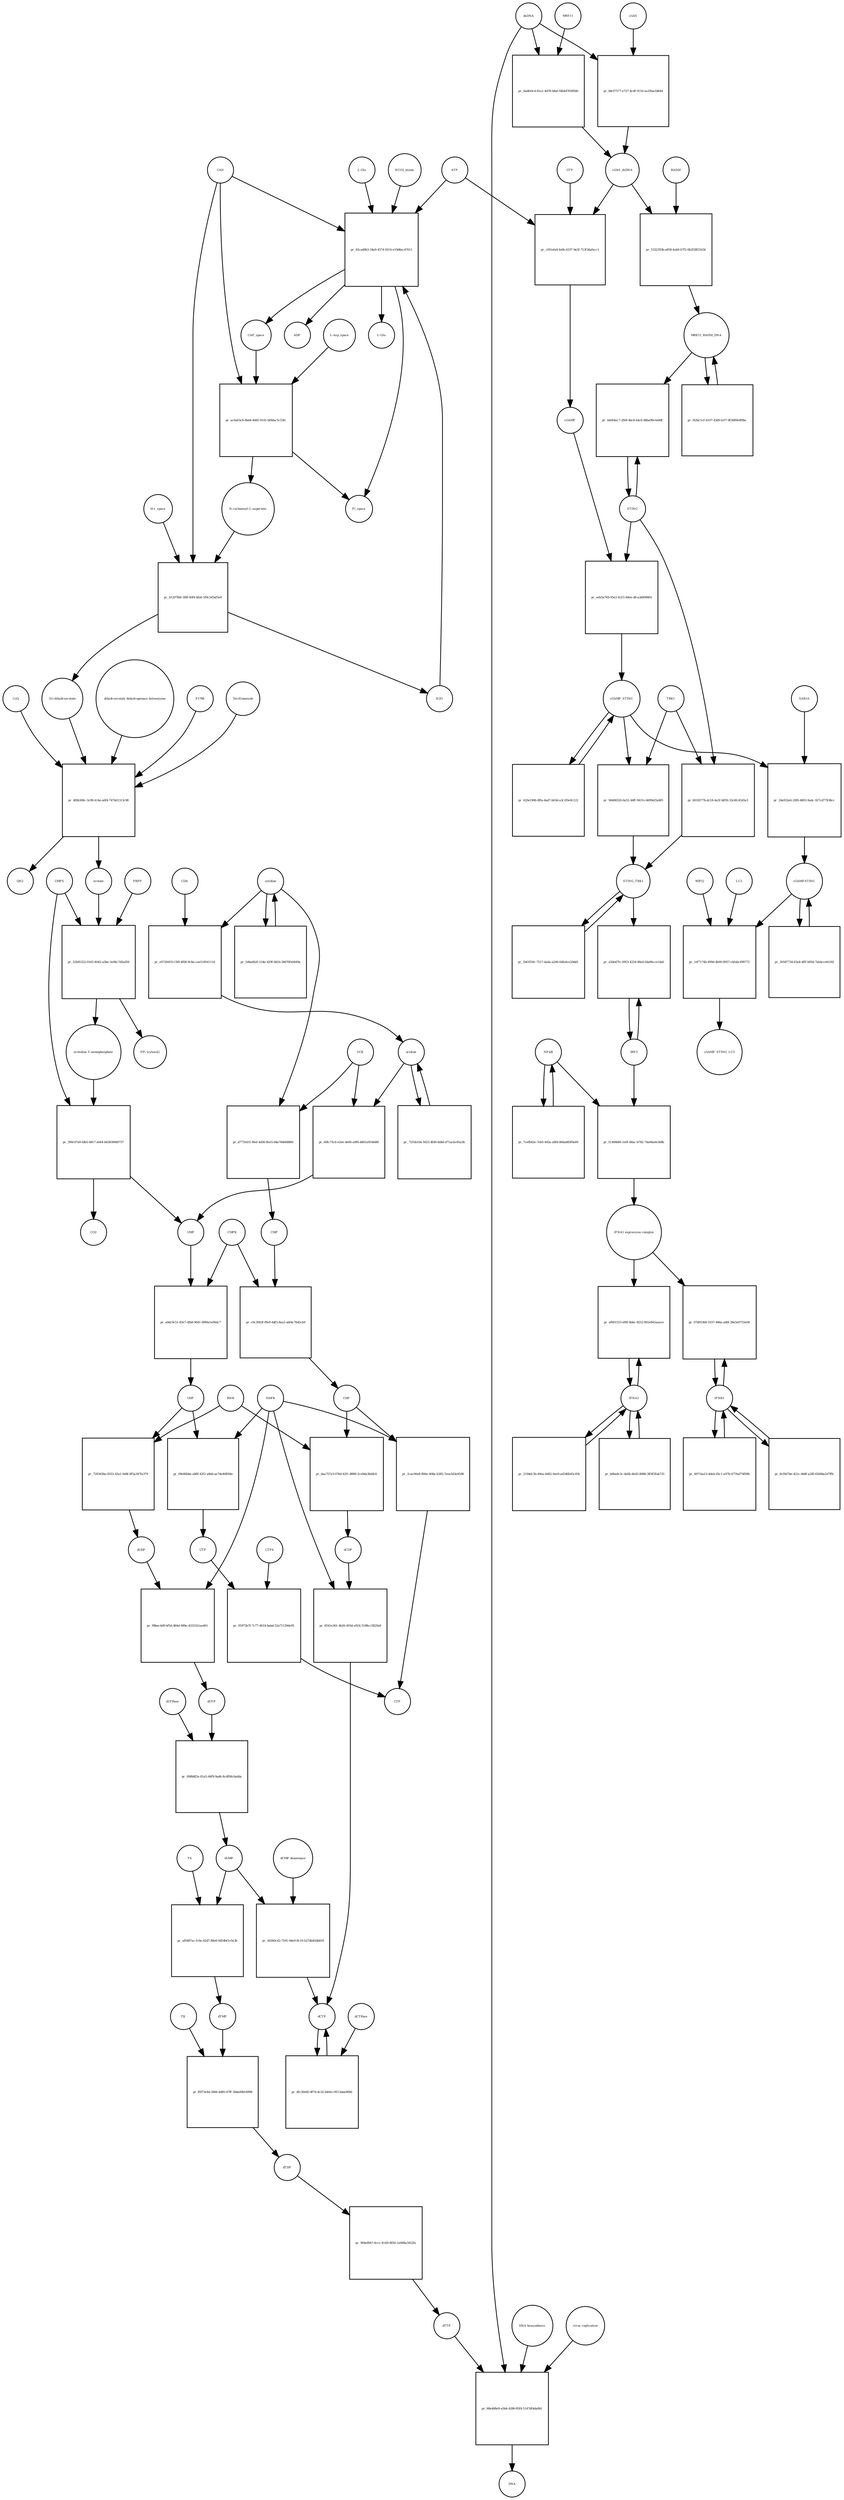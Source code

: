 strict digraph  {
"L-Gln" [annotation="", bipartite=0, cls="simple chemical", fontsize=4, label="L-Gln", shape=circle];
"pr_82ca48b3-34a9-4574-9214-e19d6ec47611" [annotation="", bipartite=1, cls=process, fontsize=4, label="pr_82ca48b3-34a9-4574-9214-e19d6ec47611", shape=square];
CAP_space [annotation="", bipartite=0, cls="simple chemical", fontsize=4, label=CAP_space, shape=circle];
CAD [annotation="", bipartite=0, cls=macromolecule, fontsize=4, label=CAD, shape=circle];
HCO3_minus [annotation="", bipartite=0, cls="simple chemical", fontsize=4, label=HCO3_minus, shape=circle];
H2O [annotation="", bipartite=0, cls="simple chemical", fontsize=4, label=H2O, shape=circle];
ATP [annotation="", bipartite=0, cls="simple chemical", fontsize=4, label=ATP, shape=circle];
"L-Glu" [annotation="", bipartite=0, cls="simple chemical", fontsize=4, label="L-Glu", shape=circle];
ADP [annotation="", bipartite=0, cls="simple chemical", fontsize=4, label=ADP, shape=circle];
Pi_space [annotation="", bipartite=0, cls="simple chemical", fontsize=4, label=Pi_space, shape=circle];
cytidine [annotation="", bipartite=0, cls="simple chemical", fontsize=4, label=cytidine, shape=circle];
"pr_e9720d19-c5f8-4f08-9c8a-cee51854111d" [annotation="", bipartite=1, cls=process, fontsize=4, label="pr_e9720d19-c5f8-4f08-9c8a-cee51854111d", shape=square];
uridine [annotation="", bipartite=0, cls="simple chemical", fontsize=4, label=uridine, shape=circle];
CDA [annotation="", bipartite=0, cls=macromolecule, fontsize=4, label=CDA, shape=circle];
"pr_60fc73cb-e2ee-4e60-a9f8-4861a9556d6f" [annotation="", bipartite=1, cls=process, fontsize=4, label="pr_60fc73cb-e2ee-4e60-a9f8-4861a9556d6f", shape=square];
UMP [annotation="", bipartite=0, cls="simple chemical", fontsize=4, label=UMP, shape=circle];
UCK [annotation="", bipartite=0, cls=macromolecule, fontsize=4, label=UCK, shape=circle];
"pr_d7735d31-f6ef-4d36-8ee5-d4a784668860" [annotation="", bipartite=1, cls=process, fontsize=4, label="pr_d7735d31-f6ef-4d36-8ee5-d4a784668860", shape=square];
CMP [annotation="", bipartite=0, cls="simple chemical", fontsize=4, label=CMP, shape=circle];
"pr_7255b104-5023-4fd9-8d4d-d71acbc65a3b" [annotation="", bipartite=1, cls=process, fontsize=4, label="pr_7255b104-5023-4fd9-8d4d-d71acbc65a3b", shape=square];
"pr_5d4a6b2f-124e-429f-9d1b-58670fa9449a" [annotation="", bipartite=1, cls=process, fontsize=4, label="pr_5d4a6b2f-124e-429f-9d1b-58670fa9449a", shape=square];
"pr_a0dc9c51-83e7-4fb8-9641-6f80a1e944c7" [annotation="", bipartite=1, cls=process, fontsize=4, label="pr_a0dc9c51-83e7-4fb8-9641-6f80a1e944c7", shape=square];
UDP [annotation="", bipartite=0, cls="simple chemical", fontsize=4, label=UDP, shape=circle];
CMPK [annotation="", bipartite=0, cls=macromolecule, fontsize=4, label=CMPK, shape=circle];
"pr_c0c3943f-f9e0-4df3-8aa3-abf4c76d2cb9" [annotation="", bipartite=1, cls=process, fontsize=4, label="pr_c0c3943f-f9e0-4df3-8aa3-abf4c76d2cb9", shape=square];
CDP [annotation="", bipartite=0, cls="simple chemical", fontsize=4, label=CDP, shape=circle];
"pr_09e86bbe-a88f-42f2-a8dd-ae74e46ff44e" [annotation="", bipartite=1, cls=process, fontsize=4, label="pr_09e86bbe-a88f-42f2-a8dd-ae74e46ff44e", shape=square];
UTP [annotation="", bipartite=0, cls="simple chemical", fontsize=4, label=UTP, shape=circle];
NDPK [annotation="", bipartite=0, cls=macromolecule, fontsize=4, label=NDPK, shape=circle];
"pr_2cac06e8-806e-408a-b385-7eea5d3e9598" [annotation="", bipartite=1, cls=process, fontsize=4, label="pr_2cac06e8-806e-408a-b385-7eea5d3e9598", shape=square];
CTP [annotation="", bipartite=0, cls="simple chemical", fontsize=4, label=CTP, shape=circle];
"pr_05972b7f-7c77-4614-babd-52a71129de95" [annotation="", bipartite=1, cls=process, fontsize=4, label="pr_05972b7f-7c77-4614-babd-52a71129de95", shape=square];
CTPS [annotation="", bipartite=0, cls=macromolecule, fontsize=4, label=CTPS, shape=circle];
"pr_729363be-0553-43a1-9d4f-8f5a347fa379" [annotation="", bipartite=1, cls=process, fontsize=4, label="pr_729363be-0553-43a1-9d4f-8f5a347fa379", shape=square];
dUDP [annotation="", bipartite=0, cls="simple chemical", fontsize=4, label=dUDP, shape=circle];
RNR [annotation="", bipartite=0, cls=macromolecule, fontsize=4, label=RNR, shape=circle];
"pr_98bec4d9-bf5d-484d-989e-43321b1ae461" [annotation="", bipartite=1, cls=process, fontsize=4, label="pr_98bec4d9-bf5d-484d-989e-43321b1ae461", shape=square];
dUTP [annotation="", bipartite=0, cls="simple chemical", fontsize=4, label=dUTP, shape=circle];
dCDP [annotation="", bipartite=0, cls="simple chemical", fontsize=4, label=dCDP, shape=circle];
"pr_8541a361-4b26-493d-a924-5188cc5820a9" [annotation="", bipartite=1, cls=process, fontsize=4, label="pr_8541a361-4b26-493d-a924-5188cc5820a9", shape=square];
dCTP [annotation="", bipartite=0, cls="simple chemical", fontsize=4, label=dCTP, shape=circle];
"pr_daa757e3-076d-42f1-8880-2ce9da3bd4c6" [annotation="", bipartite=1, cls=process, fontsize=4, label="pr_daa757e3-076d-42f1-8880-2ce9da3bd4c6", shape=square];
"pr_008b8f2e-81a5-44f9-9ad6-8cdf08c0adda" [annotation="", bipartite=1, cls=process, fontsize=4, label="pr_008b8f2e-81a5-44f9-9ad6-8cdf08c0adda", shape=square];
dUMP [annotation="", bipartite=0, cls="simple chemical", fontsize=4, label=dUMP, shape=circle];
dUTPase [annotation="", bipartite=0, cls=macromolecule, fontsize=4, label=dUTPase, shape=circle];
"pr_dfc36445-8f7d-4c32-b40d-c9513aba969d" [annotation="", bipartite=1, cls=process, fontsize=4, label="pr_dfc36445-8f7d-4c32-b40d-c9513aba969d", shape=square];
dCTPase [annotation="", bipartite=0, cls=macromolecule, fontsize=4, label=dCTPase, shape=circle];
"pr_44360c42-7591-44e9-8c10-b27db45db818" [annotation="", bipartite=1, cls=process, fontsize=4, label="pr_44360c42-7591-44e9-8c10-b27db45db818", shape=square];
"dCMP deaminase" [annotation="", bipartite=0, cls=macromolecule, fontsize=4, label="dCMP deaminase", shape=circle];
"pr_af6487ac-fc6e-42d7-88e6-9d54bf1c0a3b" [annotation="", bipartite=1, cls=process, fontsize=4, label="pr_af6487ac-fc6e-42d7-88e6-9d54bf1c0a3b", shape=square];
dTMP [annotation="", bipartite=0, cls="simple chemical", fontsize=4, label=dTMP, shape=circle];
TS [annotation="", bipartite=0, cls=macromolecule, fontsize=4, label=TS, shape=circle];
"pr_ff873e4d-2666-4d85-87ff-30da00b54998" [annotation="", bipartite=1, cls=process, fontsize=4, label="pr_ff873e4d-2666-4d85-87ff-30da00b54998", shape=square];
dTDP [annotation="", bipartite=0, cls="simple chemical", fontsize=4, label=dTDP, shape=circle];
TK [annotation="", bipartite=0, cls=macromolecule, fontsize=4, label=TK, shape=circle];
"pr_904ef847-0ccc-4149-9650-1e068a3452fa" [annotation="", bipartite=1, cls=process, fontsize=4, label="pr_904ef847-0ccc-4149-9650-1e068a3452fa", shape=square];
dTTP [annotation="", bipartite=0, cls="simple chemical", fontsize=4, label=dTTP, shape=circle];
dsDNA [annotation="", bipartite=0, cls="simple chemical", fontsize=4, label=dsDNA, shape=circle];
"pr_b8cf7577-e727-4cdf-9116-aa1f6acfd644" [annotation="", bipartite=1, cls=process, fontsize=4, label="pr_b8cf7577-e727-4cdf-9116-aa1f6acfd644", shape=square];
cGAS [annotation="", bipartite=0, cls=macromolecule, fontsize=4, label=cGAS, shape=circle];
cGAS_dsDNA [annotation="", bipartite=0, cls=complex, fontsize=4, label=cGAS_dsDNA, shape=circle];
"pr_cf41efa8-fe6b-4337-9e5f-713f34afacc1" [annotation="", bipartite=1, cls=process, fontsize=4, label="pr_cf41efa8-fe6b-4337-9e5f-713f34afacc1", shape=square];
GTP [annotation="", bipartite=0, cls="simple chemical", fontsize=4, label=GTP, shape=circle];
cGAMP [annotation="", bipartite=0, cls="simple chemical", fontsize=4, label=cGAMP, shape=circle];
"pr_eeb5a769-95e2-4215-9dee-dfca3d4984f4" [annotation="", bipartite=1, cls=process, fontsize=4, label="pr_eeb5a769-95e2-4215-9dee-dfca3d4984f4", shape=square];
STING [annotation="", bipartite=0, cls="macromolecule multimer", fontsize=4, label=STING, shape=circle];
cGAMP_STING [annotation="", bipartite=0, cls=complex, fontsize=4, label=cGAMP_STING, shape=circle];
TBK1 [annotation="", bipartite=0, cls=macromolecule, fontsize=4, label=TBK1, shape=circle];
"pr_94408320-0a52-44ff-9419-c4699ef2e6f0" [annotation="", bipartite=1, cls=process, fontsize=4, label="pr_94408320-0a52-44ff-9419-c4699ef2e6f0", shape=square];
STING_TBK1 [annotation="", bipartite=0, cls=complex, fontsize=4, label=STING_TBK1, shape=circle];
"pr_420e1906-8ffa-4ad7-b03d-a3c1f0e9c122" [annotation="", bipartite=1, cls=process, fontsize=4, label="pr_420e1906-8ffa-4ad7-b03d-a3c1f0e9c122", shape=square];
"pr_1b61f50c-7517-4a6a-a206-64fa6ce29dd1" [annotation="", bipartite=1, cls=process, fontsize=4, label="pr_1b61f50c-7517-4a6a-a206-64fa6ce29dd1", shape=square];
"NF-kB" [annotation="", bipartite=0, cls=complex, fontsize=4, label="NF-kB", shape=circle];
"pr_7cefb42e-7eb5-492a-a8fd-80da883f0a69" [annotation="", bipartite=1, cls=process, fontsize=4, label="pr_7cefb42e-7eb5-492a-a8fd-80da883f0a69", shape=square];
IFNA1 [annotation="", bipartite=0, cls="nucleic acid feature", fontsize=4, label=IFNA1, shape=circle];
"pr_b0bedc3c-4a6b-46d3-8088-3ff4f3fab735" [annotation="", bipartite=1, cls=process, fontsize=4, label="pr_b0bedc3c-4a6b-46d3-8088-3ff4f3fab735", shape=square];
IFNB1 [annotation="", bipartite=0, cls="nucleic acid feature", fontsize=4, label=IFNB1, shape=circle];
"pr_8cf467be-422c-4b8f-a28f-65848a2d7ffb" [annotation="", bipartite=1, cls=process, fontsize=4, label="pr_8cf467be-422c-4b8f-a28f-65848a2d7ffb", shape=square];
"pr_2194dc3b-49ea-4482-9ee9-ad346b45c45b" [annotation="", bipartite=1, cls=process, fontsize=4, label="pr_2194dc3b-49ea-4482-9ee9-ad346b45c45b", shape=square];
"pr_4971ba15-4deb-45c1-a97b-4776af74f09b" [annotation="", bipartite=1, cls=process, fontsize=4, label="pr_4971ba15-4deb-45c1-a97b-4776af74f09b", shape=square];
"pr_07d05366-1937-486a-ad6f-28e5e0755e08" [annotation="", bipartite=1, cls=process, fontsize=4, label="pr_07d05366-1937-486a-ad6f-28e5e0755e08", shape=square];
"IFNA1 expression complex" [annotation="", bipartite=0, cls=complex, fontsize=4, label="IFNA1 expression complex", shape=circle];
"cGAMP-STING" [annotation="", bipartite=0, cls=complex, fontsize=4, label="cGAMP-STING", shape=circle];
"pr_30587734-63a8-4fff-b854-7ab4ccefe592" [annotation="", bipartite=1, cls=process, fontsize=4, label="pr_30587734-63a8-4fff-b854-7ab4ccefe592", shape=square];
"pr_0adfe0c4-61a1-4d78-b8af-f4b447658566" [annotation="", bipartite=1, cls=process, fontsize=4, label="pr_0adfe0c4-61a1-4d78-b8af-f4b447658566", shape=square];
MRE11 [annotation="", bipartite=0, cls="macromolecule multimer", fontsize=4, label=MRE11, shape=circle];
RAD50 [annotation="", bipartite=0, cls="macromolecule multimer", fontsize=4, label=RAD50, shape=circle];
"pr_5332393b-e858-4ab9-b7f2-0b2f28f21b56" [annotation="", bipartite=1, cls=process, fontsize=4, label="pr_5332393b-e858-4ab9-b7f2-0b2f28f21b56", shape=square];
MRE11_RAD50_DNA [annotation="", bipartite=0, cls=complex, fontsize=4, label=MRE11_RAD50_DNA, shape=circle];
IRF3 [annotation="", bipartite=0, cls="macromolecule multimer", fontsize=4, label=IRF3, shape=circle];
"pr_a5bb47fc-0953-4254-86e6-fda96cce1da6" [annotation="", bipartite=1, cls=process, fontsize=4, label="pr_a5bb47fc-0953-4254-86e6-fda96cce1da6", shape=square];
"pr_24a932e6-20f0-4803-9adc-927cd77838cc" [annotation="", bipartite=1, cls=process, fontsize=4, label="pr_24a932e6-20f0-4803-9adc-927cd77838cc", shape=square];
SAR1A [annotation="", bipartite=0, cls=macromolecule, fontsize=4, label=SAR1A, shape=circle];
"pr_1ef7174b-499d-4b90-9957-cbfabc499772" [annotation="", bipartite=1, cls=process, fontsize=4, label="pr_1ef7174b-499d-4b90-9957-cbfabc499772", shape=square];
LC3 [annotation="", bipartite=0, cls=macromolecule, fontsize=4, label=LC3, shape=circle];
cGAMP_STING_LC3 [annotation="", bipartite=0, cls=complex, fontsize=4, label=cGAMP_STING_LC3, shape=circle];
WIPI2 [annotation="", bipartite=0, cls=macromolecule, fontsize=4, label=WIPI2, shape=circle];
"pr_0a064ec7-2fb9-4bc8-b4c6-d8ba99c0a9df" [annotation="", bipartite=1, cls=process, fontsize=4, label="pr_0a064ec7-2fb9-4bc8-b4c6-d8ba99c0a9df", shape=square];
"pr_b918377b-dc18-4a5f-b859-33c6fc4545e3" [annotation="", bipartite=1, cls=process, fontsize=4, label="pr_b918377b-dc18-4a5f-b859-33c6fc4545e3", shape=square];
"pr_f42bc1cf-4107-43d9-b1f7-8f3689e0f8bc" [annotation="", bipartite=1, cls=process, fontsize=4, label="pr_f42bc1cf-4107-43d9-b1f7-8f3689e0f8bc", shape=square];
"pr_ac6a63c8-6bd4-40d5-9141-bf9dac5c53fc" [annotation="", bipartite=1, cls=process, fontsize=4, label="pr_ac6a63c8-6bd4-40d5-9141-bf9dac5c53fc", shape=square];
"N-carbamoyl-L-aspartate" [annotation="", bipartite=0, cls="simple chemical", fontsize=4, label="N-carbamoyl-L-aspartate", shape=circle];
"L-Asp_space" [annotation="", bipartite=0, cls="simple chemical", fontsize=4, label="L-Asp_space", shape=circle];
"pr_b12978bf-5f8f-40f4-bfa6-5f0c3d3af5e8" [annotation="", bipartite=1, cls=process, fontsize=4, label="pr_b12978bf-5f8f-40f4-bfa6-5f0c3d3af5e8", shape=square];
"(S)-dihydroorotate" [annotation="", bipartite=0, cls="simple chemical", fontsize=4, label="(S)-dihydroorotate", shape=circle];
"H+_space" [annotation="", bipartite=0, cls="simple chemical", fontsize=4, label="H+_space", shape=circle];
"pr_4f6b308c-3c99-414e-a6f4-7474d1313c98" [annotation="", bipartite=1, cls=process, fontsize=4, label="pr_4f6b308c-3c99-414e-a6f4-7474d1313c98", shape=square];
orotate [annotation="", bipartite=0, cls="simple chemical", fontsize=4, label=orotate, shape=circle];
"dihydroorotate dehydrogenase holoenzyme" [annotation="", bipartite=0, cls="simple chemical", fontsize=4, label="dihydroorotate dehydrogenase holoenzyme", shape=circle];
P1788 [annotation="", bipartite=0, cls="simple chemical", fontsize=4, label=P1788, shape=circle];
Teriflunomide [annotation="", bipartite=0, cls="simple chemical", fontsize=4, label=Teriflunomide, shape=circle];
CoQ [annotation="", bipartite=0, cls="simple chemical", fontsize=4, label=CoQ, shape=circle];
QH2 [annotation="", bipartite=0, cls="simple chemical", fontsize=4, label=QH2, shape=circle];
"pr_52b45322-0165-4042-a5be-5e06c7d5ad56" [annotation="", bipartite=1, cls=process, fontsize=4, label="pr_52b45322-0165-4042-a5be-5e06c7d5ad56", shape=square];
"orotidine 5'-monophosphate" [annotation="", bipartite=0, cls="simple chemical", fontsize=4, label="orotidine 5'-monophosphate", shape=circle];
UMPS [annotation="", bipartite=0, cls="macromolecule multimer", fontsize=4, label=UMPS, shape=circle];
PRPP [annotation="", bipartite=0, cls="simple chemical", fontsize=4, label=PRPP, shape=circle];
"PPi [cytosol]" [annotation="", bipartite=0, cls="simple chemical", fontsize=4, label="PPi [cytosol]", shape=circle];
"pr_390c07a9-fdb5-4817-a664-b63830680737" [annotation="", bipartite=1, cls=process, fontsize=4, label="pr_390c07a9-fdb5-4817-a664-b63830680737", shape=square];
CO2 [annotation="", bipartite=0, cls="simple chemical", fontsize=4, label=CO2, shape=circle];
"pr_68e468e9-a5b4-4286-85f4-5147df4da6b1" [annotation="", bipartite=1, cls=process, fontsize=4, label="pr_68e468e9-a5b4-4286-85f4-5147df4da6b1", shape=square];
DNA [annotation="", bipartite=0, cls="nucleic acid feature", fontsize=4, label=DNA, shape=circle];
"DNA biosynthesis" [annotation="urn_miriam_obo.go_GO%3A0071897", bipartite=0, cls=phenotype, fontsize=4, label="DNA biosynthesis", shape=circle];
"virus replication" [annotation="", bipartite=0, cls=phenotype, fontsize=4, label="virus replication", shape=circle];
"pr_ef601553-ef8f-4bbc-8252-801e841aaece" [annotation="", bipartite=1, cls=process, fontsize=4, label="pr_ef601553-ef8f-4bbc-8252-801e841aaece", shape=square];
"pr_f1369b80-1e0f-48ac-b782-74a94a0e368b" [annotation="", bipartite=1, cls=process, fontsize=4, label="pr_f1369b80-1e0f-48ac-b782-74a94a0e368b", shape=square];
"L-Gln" -> "pr_82ca48b3-34a9-4574-9214-e19d6ec47611"  [annotation="", interaction_type=consumption];
"pr_82ca48b3-34a9-4574-9214-e19d6ec47611" -> CAP_space  [annotation="", interaction_type=production];
"pr_82ca48b3-34a9-4574-9214-e19d6ec47611" -> "L-Glu"  [annotation="", interaction_type=production];
"pr_82ca48b3-34a9-4574-9214-e19d6ec47611" -> ADP  [annotation="", interaction_type=production];
"pr_82ca48b3-34a9-4574-9214-e19d6ec47611" -> Pi_space  [annotation="", interaction_type=production];
CAP_space -> "pr_ac6a63c8-6bd4-40d5-9141-bf9dac5c53fc"  [annotation="", interaction_type=consumption];
CAD -> "pr_82ca48b3-34a9-4574-9214-e19d6ec47611"  [annotation=urn_miriam_reactome_REACT_1698, interaction_type=catalysis];
CAD -> "pr_ac6a63c8-6bd4-40d5-9141-bf9dac5c53fc"  [annotation=urn_miriam_reactome_REACT_1698, interaction_type=catalysis];
CAD -> "pr_b12978bf-5f8f-40f4-bfa6-5f0c3d3af5e8"  [annotation=urn_miriam_reactome_REACT_1698, interaction_type=catalysis];
HCO3_minus -> "pr_82ca48b3-34a9-4574-9214-e19d6ec47611"  [annotation="", interaction_type=consumption];
H2O -> "pr_82ca48b3-34a9-4574-9214-e19d6ec47611"  [annotation="", interaction_type=consumption];
ATP -> "pr_82ca48b3-34a9-4574-9214-e19d6ec47611"  [annotation="", interaction_type=consumption];
ATP -> "pr_cf41efa8-fe6b-4337-9e5f-713f34afacc1"  [annotation="", interaction_type=consumption];
cytidine -> "pr_e9720d19-c5f8-4f08-9c8a-cee51854111d"  [annotation="", interaction_type=consumption];
cytidine -> "pr_d7735d31-f6ef-4d36-8ee5-d4a784668860"  [annotation="", interaction_type=consumption];
cytidine -> "pr_5d4a6b2f-124e-429f-9d1b-58670fa9449a"  [annotation="", interaction_type=consumption];
"pr_e9720d19-c5f8-4f08-9c8a-cee51854111d" -> uridine  [annotation="", interaction_type=production];
uridine -> "pr_60fc73cb-e2ee-4e60-a9f8-4861a9556d6f"  [annotation="", interaction_type=consumption];
uridine -> "pr_7255b104-5023-4fd9-8d4d-d71acbc65a3b"  [annotation="", interaction_type=consumption];
CDA -> "pr_e9720d19-c5f8-4f08-9c8a-cee51854111d"  [annotation="", interaction_type=catalysis];
"pr_60fc73cb-e2ee-4e60-a9f8-4861a9556d6f" -> UMP  [annotation="", interaction_type=production];
UMP -> "pr_a0dc9c51-83e7-4fb8-9641-6f80a1e944c7"  [annotation="", interaction_type=consumption];
UCK -> "pr_60fc73cb-e2ee-4e60-a9f8-4861a9556d6f"  [annotation="", interaction_type=catalysis];
UCK -> "pr_d7735d31-f6ef-4d36-8ee5-d4a784668860"  [annotation="", interaction_type=catalysis];
"pr_d7735d31-f6ef-4d36-8ee5-d4a784668860" -> CMP  [annotation="", interaction_type=production];
CMP -> "pr_c0c3943f-f9e0-4df3-8aa3-abf4c76d2cb9"  [annotation="", interaction_type=consumption];
"pr_7255b104-5023-4fd9-8d4d-d71acbc65a3b" -> uridine  [annotation="", interaction_type=production];
"pr_5d4a6b2f-124e-429f-9d1b-58670fa9449a" -> cytidine  [annotation="", interaction_type=production];
"pr_a0dc9c51-83e7-4fb8-9641-6f80a1e944c7" -> UDP  [annotation="", interaction_type=production];
UDP -> "pr_09e86bbe-a88f-42f2-a8dd-ae74e46ff44e"  [annotation="", interaction_type=consumption];
UDP -> "pr_729363be-0553-43a1-9d4f-8f5a347fa379"  [annotation="", interaction_type=consumption];
CMPK -> "pr_a0dc9c51-83e7-4fb8-9641-6f80a1e944c7"  [annotation="", interaction_type=catalysis];
CMPK -> "pr_c0c3943f-f9e0-4df3-8aa3-abf4c76d2cb9"  [annotation="", interaction_type=catalysis];
"pr_c0c3943f-f9e0-4df3-8aa3-abf4c76d2cb9" -> CDP  [annotation="", interaction_type=production];
CDP -> "pr_2cac06e8-806e-408a-b385-7eea5d3e9598"  [annotation="", interaction_type=consumption];
CDP -> "pr_daa757e3-076d-42f1-8880-2ce9da3bd4c6"  [annotation="", interaction_type=consumption];
"pr_09e86bbe-a88f-42f2-a8dd-ae74e46ff44e" -> UTP  [annotation="", interaction_type=production];
UTP -> "pr_05972b7f-7c77-4614-babd-52a71129de95"  [annotation="", interaction_type=consumption];
NDPK -> "pr_09e86bbe-a88f-42f2-a8dd-ae74e46ff44e"  [annotation="", interaction_type=catalysis];
NDPK -> "pr_2cac06e8-806e-408a-b385-7eea5d3e9598"  [annotation="", interaction_type=catalysis];
NDPK -> "pr_98bec4d9-bf5d-484d-989e-43321b1ae461"  [annotation="", interaction_type=catalysis];
NDPK -> "pr_8541a361-4b26-493d-a924-5188cc5820a9"  [annotation="", interaction_type=catalysis];
"pr_2cac06e8-806e-408a-b385-7eea5d3e9598" -> CTP  [annotation="", interaction_type=production];
"pr_05972b7f-7c77-4614-babd-52a71129de95" -> CTP  [annotation="", interaction_type=production];
CTPS -> "pr_05972b7f-7c77-4614-babd-52a71129de95"  [annotation="", interaction_type=catalysis];
"pr_729363be-0553-43a1-9d4f-8f5a347fa379" -> dUDP  [annotation="", interaction_type=production];
dUDP -> "pr_98bec4d9-bf5d-484d-989e-43321b1ae461"  [annotation="", interaction_type=consumption];
RNR -> "pr_729363be-0553-43a1-9d4f-8f5a347fa379"  [annotation="", interaction_type=catalysis];
RNR -> "pr_daa757e3-076d-42f1-8880-2ce9da3bd4c6"  [annotation="", interaction_type=catalysis];
"pr_98bec4d9-bf5d-484d-989e-43321b1ae461" -> dUTP  [annotation="", interaction_type=production];
dUTP -> "pr_008b8f2e-81a5-44f9-9ad6-8cdf08c0adda"  [annotation="", interaction_type=consumption];
dCDP -> "pr_8541a361-4b26-493d-a924-5188cc5820a9"  [annotation="", interaction_type=consumption];
"pr_8541a361-4b26-493d-a924-5188cc5820a9" -> dCTP  [annotation="", interaction_type=production];
dCTP -> "pr_dfc36445-8f7d-4c32-b40d-c9513aba969d"  [annotation="", interaction_type=consumption];
"pr_daa757e3-076d-42f1-8880-2ce9da3bd4c6" -> dCDP  [annotation="", interaction_type=production];
"pr_008b8f2e-81a5-44f9-9ad6-8cdf08c0adda" -> dUMP  [annotation="", interaction_type=production];
dUMP -> "pr_44360c42-7591-44e9-8c10-b27db45db818"  [annotation="", interaction_type=consumption];
dUMP -> "pr_af6487ac-fc6e-42d7-88e6-9d54bf1c0a3b"  [annotation="", interaction_type=consumption];
dUTPase -> "pr_008b8f2e-81a5-44f9-9ad6-8cdf08c0adda"  [annotation="", interaction_type=catalysis];
"pr_dfc36445-8f7d-4c32-b40d-c9513aba969d" -> dCTP  [annotation="", interaction_type=production];
dCTPase -> "pr_dfc36445-8f7d-4c32-b40d-c9513aba969d"  [annotation="", interaction_type=catalysis];
"pr_44360c42-7591-44e9-8c10-b27db45db818" -> dCTP  [annotation="", interaction_type=production];
"dCMP deaminase" -> "pr_44360c42-7591-44e9-8c10-b27db45db818"  [annotation="", interaction_type=catalysis];
"pr_af6487ac-fc6e-42d7-88e6-9d54bf1c0a3b" -> dTMP  [annotation="", interaction_type=production];
dTMP -> "pr_ff873e4d-2666-4d85-87ff-30da00b54998"  [annotation="", interaction_type=consumption];
TS -> "pr_af6487ac-fc6e-42d7-88e6-9d54bf1c0a3b"  [annotation="", interaction_type=catalysis];
"pr_ff873e4d-2666-4d85-87ff-30da00b54998" -> dTDP  [annotation="", interaction_type=production];
dTDP -> "pr_904ef847-0ccc-4149-9650-1e068a3452fa"  [annotation="", interaction_type=consumption];
TK -> "pr_ff873e4d-2666-4d85-87ff-30da00b54998"  [annotation="", interaction_type=catalysis];
"pr_904ef847-0ccc-4149-9650-1e068a3452fa" -> dTTP  [annotation="", interaction_type=production];
dTTP -> "pr_68e468e9-a5b4-4286-85f4-5147df4da6b1"  [annotation="", interaction_type=consumption];
dsDNA -> "pr_b8cf7577-e727-4cdf-9116-aa1f6acfd644"  [annotation="", interaction_type=consumption];
dsDNA -> "pr_0adfe0c4-61a1-4d78-b8af-f4b447658566"  [annotation="", interaction_type=consumption];
dsDNA -> "pr_68e468e9-a5b4-4286-85f4-5147df4da6b1"  [annotation="", interaction_type=consumption];
"pr_b8cf7577-e727-4cdf-9116-aa1f6acfd644" -> cGAS_dsDNA  [annotation="", interaction_type=production];
cGAS -> "pr_b8cf7577-e727-4cdf-9116-aa1f6acfd644"  [annotation="", interaction_type=consumption];
cGAS_dsDNA -> "pr_cf41efa8-fe6b-4337-9e5f-713f34afacc1"  [annotation="", interaction_type=catalysis];
cGAS_dsDNA -> "pr_5332393b-e858-4ab9-b7f2-0b2f28f21b56"  [annotation="", interaction_type=consumption];
"pr_cf41efa8-fe6b-4337-9e5f-713f34afacc1" -> cGAMP  [annotation="", interaction_type=production];
GTP -> "pr_cf41efa8-fe6b-4337-9e5f-713f34afacc1"  [annotation="", interaction_type=consumption];
cGAMP -> "pr_eeb5a769-95e2-4215-9dee-dfca3d4984f4"  [annotation="", interaction_type=consumption];
"pr_eeb5a769-95e2-4215-9dee-dfca3d4984f4" -> cGAMP_STING  [annotation="", interaction_type=production];
STING -> "pr_eeb5a769-95e2-4215-9dee-dfca3d4984f4"  [annotation="", interaction_type=consumption];
STING -> "pr_0a064ec7-2fb9-4bc8-b4c6-d8ba99c0a9df"  [annotation="", interaction_type=consumption];
STING -> "pr_b918377b-dc18-4a5f-b859-33c6fc4545e3"  [annotation="", interaction_type=consumption];
cGAMP_STING -> "pr_94408320-0a52-44ff-9419-c4699ef2e6f0"  [annotation="", interaction_type=consumption];
cGAMP_STING -> "pr_420e1906-8ffa-4ad7-b03d-a3c1f0e9c122"  [annotation="", interaction_type=consumption];
cGAMP_STING -> "pr_24a932e6-20f0-4803-9adc-927cd77838cc"  [annotation="", interaction_type=consumption];
TBK1 -> "pr_94408320-0a52-44ff-9419-c4699ef2e6f0"  [annotation="", interaction_type=consumption];
TBK1 -> "pr_b918377b-dc18-4a5f-b859-33c6fc4545e3"  [annotation="", interaction_type=consumption];
"pr_94408320-0a52-44ff-9419-c4699ef2e6f0" -> STING_TBK1  [annotation="", interaction_type=production];
STING_TBK1 -> "pr_1b61f50c-7517-4a6a-a206-64fa6ce29dd1"  [annotation="", interaction_type=consumption];
STING_TBK1 -> "pr_a5bb47fc-0953-4254-86e6-fda96cce1da6"  [annotation="", interaction_type=catalysis];
"pr_420e1906-8ffa-4ad7-b03d-a3c1f0e9c122" -> cGAMP_STING  [annotation="", interaction_type=production];
"pr_1b61f50c-7517-4a6a-a206-64fa6ce29dd1" -> STING_TBK1  [annotation="", interaction_type=production];
"NF-kB" -> "pr_7cefb42e-7eb5-492a-a8fd-80da883f0a69"  [annotation="", interaction_type=consumption];
"NF-kB" -> "pr_f1369b80-1e0f-48ac-b782-74a94a0e368b"  [annotation="", interaction_type=consumption];
"pr_7cefb42e-7eb5-492a-a8fd-80da883f0a69" -> "NF-kB"  [annotation="", interaction_type=production];
IFNA1 -> "pr_b0bedc3c-4a6b-46d3-8088-3ff4f3fab735"  [annotation="", interaction_type=consumption];
IFNA1 -> "pr_2194dc3b-49ea-4482-9ee9-ad346b45c45b"  [annotation="", interaction_type=consumption];
IFNA1 -> "pr_ef601553-ef8f-4bbc-8252-801e841aaece"  [annotation="", interaction_type=consumption];
"pr_b0bedc3c-4a6b-46d3-8088-3ff4f3fab735" -> IFNA1  [annotation="", interaction_type=production];
IFNB1 -> "pr_8cf467be-422c-4b8f-a28f-65848a2d7ffb"  [annotation="", interaction_type=consumption];
IFNB1 -> "pr_4971ba15-4deb-45c1-a97b-4776af74f09b"  [annotation="", interaction_type=consumption];
IFNB1 -> "pr_07d05366-1937-486a-ad6f-28e5e0755e08"  [annotation="", interaction_type=consumption];
"pr_8cf467be-422c-4b8f-a28f-65848a2d7ffb" -> IFNB1  [annotation="", interaction_type=production];
"pr_2194dc3b-49ea-4482-9ee9-ad346b45c45b" -> IFNA1  [annotation="", interaction_type=production];
"pr_4971ba15-4deb-45c1-a97b-4776af74f09b" -> IFNB1  [annotation="", interaction_type=production];
"pr_07d05366-1937-486a-ad6f-28e5e0755e08" -> IFNB1  [annotation="", interaction_type=production];
"IFNA1 expression complex" -> "pr_07d05366-1937-486a-ad6f-28e5e0755e08"  [annotation="", interaction_type=stimulation];
"IFNA1 expression complex" -> "pr_ef601553-ef8f-4bbc-8252-801e841aaece"  [annotation="", interaction_type=stimulation];
"cGAMP-STING" -> "pr_30587734-63a8-4fff-b854-7ab4ccefe592"  [annotation="", interaction_type=consumption];
"cGAMP-STING" -> "pr_1ef7174b-499d-4b90-9957-cbfabc499772"  [annotation="", interaction_type=consumption];
"pr_30587734-63a8-4fff-b854-7ab4ccefe592" -> "cGAMP-STING"  [annotation="", interaction_type=production];
"pr_0adfe0c4-61a1-4d78-b8af-f4b447658566" -> cGAS_dsDNA  [annotation="", interaction_type=production];
MRE11 -> "pr_0adfe0c4-61a1-4d78-b8af-f4b447658566"  [annotation="", interaction_type=consumption];
RAD50 -> "pr_5332393b-e858-4ab9-b7f2-0b2f28f21b56"  [annotation="", interaction_type=consumption];
"pr_5332393b-e858-4ab9-b7f2-0b2f28f21b56" -> MRE11_RAD50_DNA  [annotation="", interaction_type=production];
MRE11_RAD50_DNA -> "pr_0a064ec7-2fb9-4bc8-b4c6-d8ba99c0a9df"  [annotation="", interaction_type=catalysis];
MRE11_RAD50_DNA -> "pr_f42bc1cf-4107-43d9-b1f7-8f3689e0f8bc"  [annotation="", interaction_type=consumption];
IRF3 -> "pr_a5bb47fc-0953-4254-86e6-fda96cce1da6"  [annotation="", interaction_type=consumption];
IRF3 -> "pr_f1369b80-1e0f-48ac-b782-74a94a0e368b"  [annotation="", interaction_type=consumption];
"pr_a5bb47fc-0953-4254-86e6-fda96cce1da6" -> IRF3  [annotation="", interaction_type=production];
"pr_24a932e6-20f0-4803-9adc-927cd77838cc" -> "cGAMP-STING"  [annotation="", interaction_type=production];
SAR1A -> "pr_24a932e6-20f0-4803-9adc-927cd77838cc"  [annotation="", interaction_type=catalysis];
"pr_1ef7174b-499d-4b90-9957-cbfabc499772" -> cGAMP_STING_LC3  [annotation="", interaction_type=production];
LC3 -> "pr_1ef7174b-499d-4b90-9957-cbfabc499772"  [annotation="", interaction_type=consumption];
WIPI2 -> "pr_1ef7174b-499d-4b90-9957-cbfabc499772"  [annotation="", interaction_type=catalysis];
"pr_0a064ec7-2fb9-4bc8-b4c6-d8ba99c0a9df" -> STING  [annotation="", interaction_type=production];
"pr_b918377b-dc18-4a5f-b859-33c6fc4545e3" -> STING_TBK1  [annotation="", interaction_type=production];
"pr_f42bc1cf-4107-43d9-b1f7-8f3689e0f8bc" -> MRE11_RAD50_DNA  [annotation="", interaction_type=production];
"pr_ac6a63c8-6bd4-40d5-9141-bf9dac5c53fc" -> "N-carbamoyl-L-aspartate"  [annotation="", interaction_type=production];
"pr_ac6a63c8-6bd4-40d5-9141-bf9dac5c53fc" -> Pi_space  [annotation="", interaction_type=production];
"N-carbamoyl-L-aspartate" -> "pr_b12978bf-5f8f-40f4-bfa6-5f0c3d3af5e8"  [annotation="", interaction_type=consumption];
"L-Asp_space" -> "pr_ac6a63c8-6bd4-40d5-9141-bf9dac5c53fc"  [annotation="", interaction_type=consumption];
"pr_b12978bf-5f8f-40f4-bfa6-5f0c3d3af5e8" -> "(S)-dihydroorotate"  [annotation="", interaction_type=production];
"pr_b12978bf-5f8f-40f4-bfa6-5f0c3d3af5e8" -> H2O  [annotation="", interaction_type=production];
"(S)-dihydroorotate" -> "pr_4f6b308c-3c99-414e-a6f4-7474d1313c98"  [annotation="", interaction_type=consumption];
"H+_space" -> "pr_b12978bf-5f8f-40f4-bfa6-5f0c3d3af5e8"  [annotation="", interaction_type=consumption];
"pr_4f6b308c-3c99-414e-a6f4-7474d1313c98" -> orotate  [annotation="", interaction_type=production];
"pr_4f6b308c-3c99-414e-a6f4-7474d1313c98" -> QH2  [annotation="", interaction_type=production];
orotate -> "pr_52b45322-0165-4042-a5be-5e06c7d5ad56"  [annotation="", interaction_type=consumption];
"dihydroorotate dehydrogenase holoenzyme" -> "pr_4f6b308c-3c99-414e-a6f4-7474d1313c98"  [annotation=urn_miriam_reactome_REACT_1698, interaction_type=catalysis];
P1788 -> "pr_4f6b308c-3c99-414e-a6f4-7474d1313c98"  [annotation=urn_miriam_reactome_REACT_1698, interaction_type=inhibition];
Teriflunomide -> "pr_4f6b308c-3c99-414e-a6f4-7474d1313c98"  [annotation=urn_miriam_reactome_REACT_1698, interaction_type=inhibition];
CoQ -> "pr_4f6b308c-3c99-414e-a6f4-7474d1313c98"  [annotation="", interaction_type=consumption];
"pr_52b45322-0165-4042-a5be-5e06c7d5ad56" -> "orotidine 5'-monophosphate"  [annotation="", interaction_type=production];
"pr_52b45322-0165-4042-a5be-5e06c7d5ad56" -> "PPi [cytosol]"  [annotation="", interaction_type=production];
"orotidine 5'-monophosphate" -> "pr_390c07a9-fdb5-4817-a664-b63830680737"  [annotation="", interaction_type=consumption];
UMPS -> "pr_52b45322-0165-4042-a5be-5e06c7d5ad56"  [annotation=urn_miriam_reactome_REACT_1698, interaction_type=catalysis];
UMPS -> "pr_390c07a9-fdb5-4817-a664-b63830680737"  [annotation=urn_miriam_reactome_REACT_1698, interaction_type=catalysis];
PRPP -> "pr_52b45322-0165-4042-a5be-5e06c7d5ad56"  [annotation="", interaction_type=consumption];
"pr_390c07a9-fdb5-4817-a664-b63830680737" -> UMP  [annotation="", interaction_type=production];
"pr_390c07a9-fdb5-4817-a664-b63830680737" -> CO2  [annotation="", interaction_type=production];
"pr_68e468e9-a5b4-4286-85f4-5147df4da6b1" -> DNA  [annotation="", interaction_type=production];
"DNA biosynthesis" -> "pr_68e468e9-a5b4-4286-85f4-5147df4da6b1"  [annotation="", interaction_type=catalysis];
"virus replication" -> "pr_68e468e9-a5b4-4286-85f4-5147df4da6b1"  [annotation="", interaction_type=inhibition];
"pr_ef601553-ef8f-4bbc-8252-801e841aaece" -> IFNA1  [annotation="", interaction_type=production];
"pr_f1369b80-1e0f-48ac-b782-74a94a0e368b" -> "IFNA1 expression complex"  [annotation="", interaction_type=production];
}
